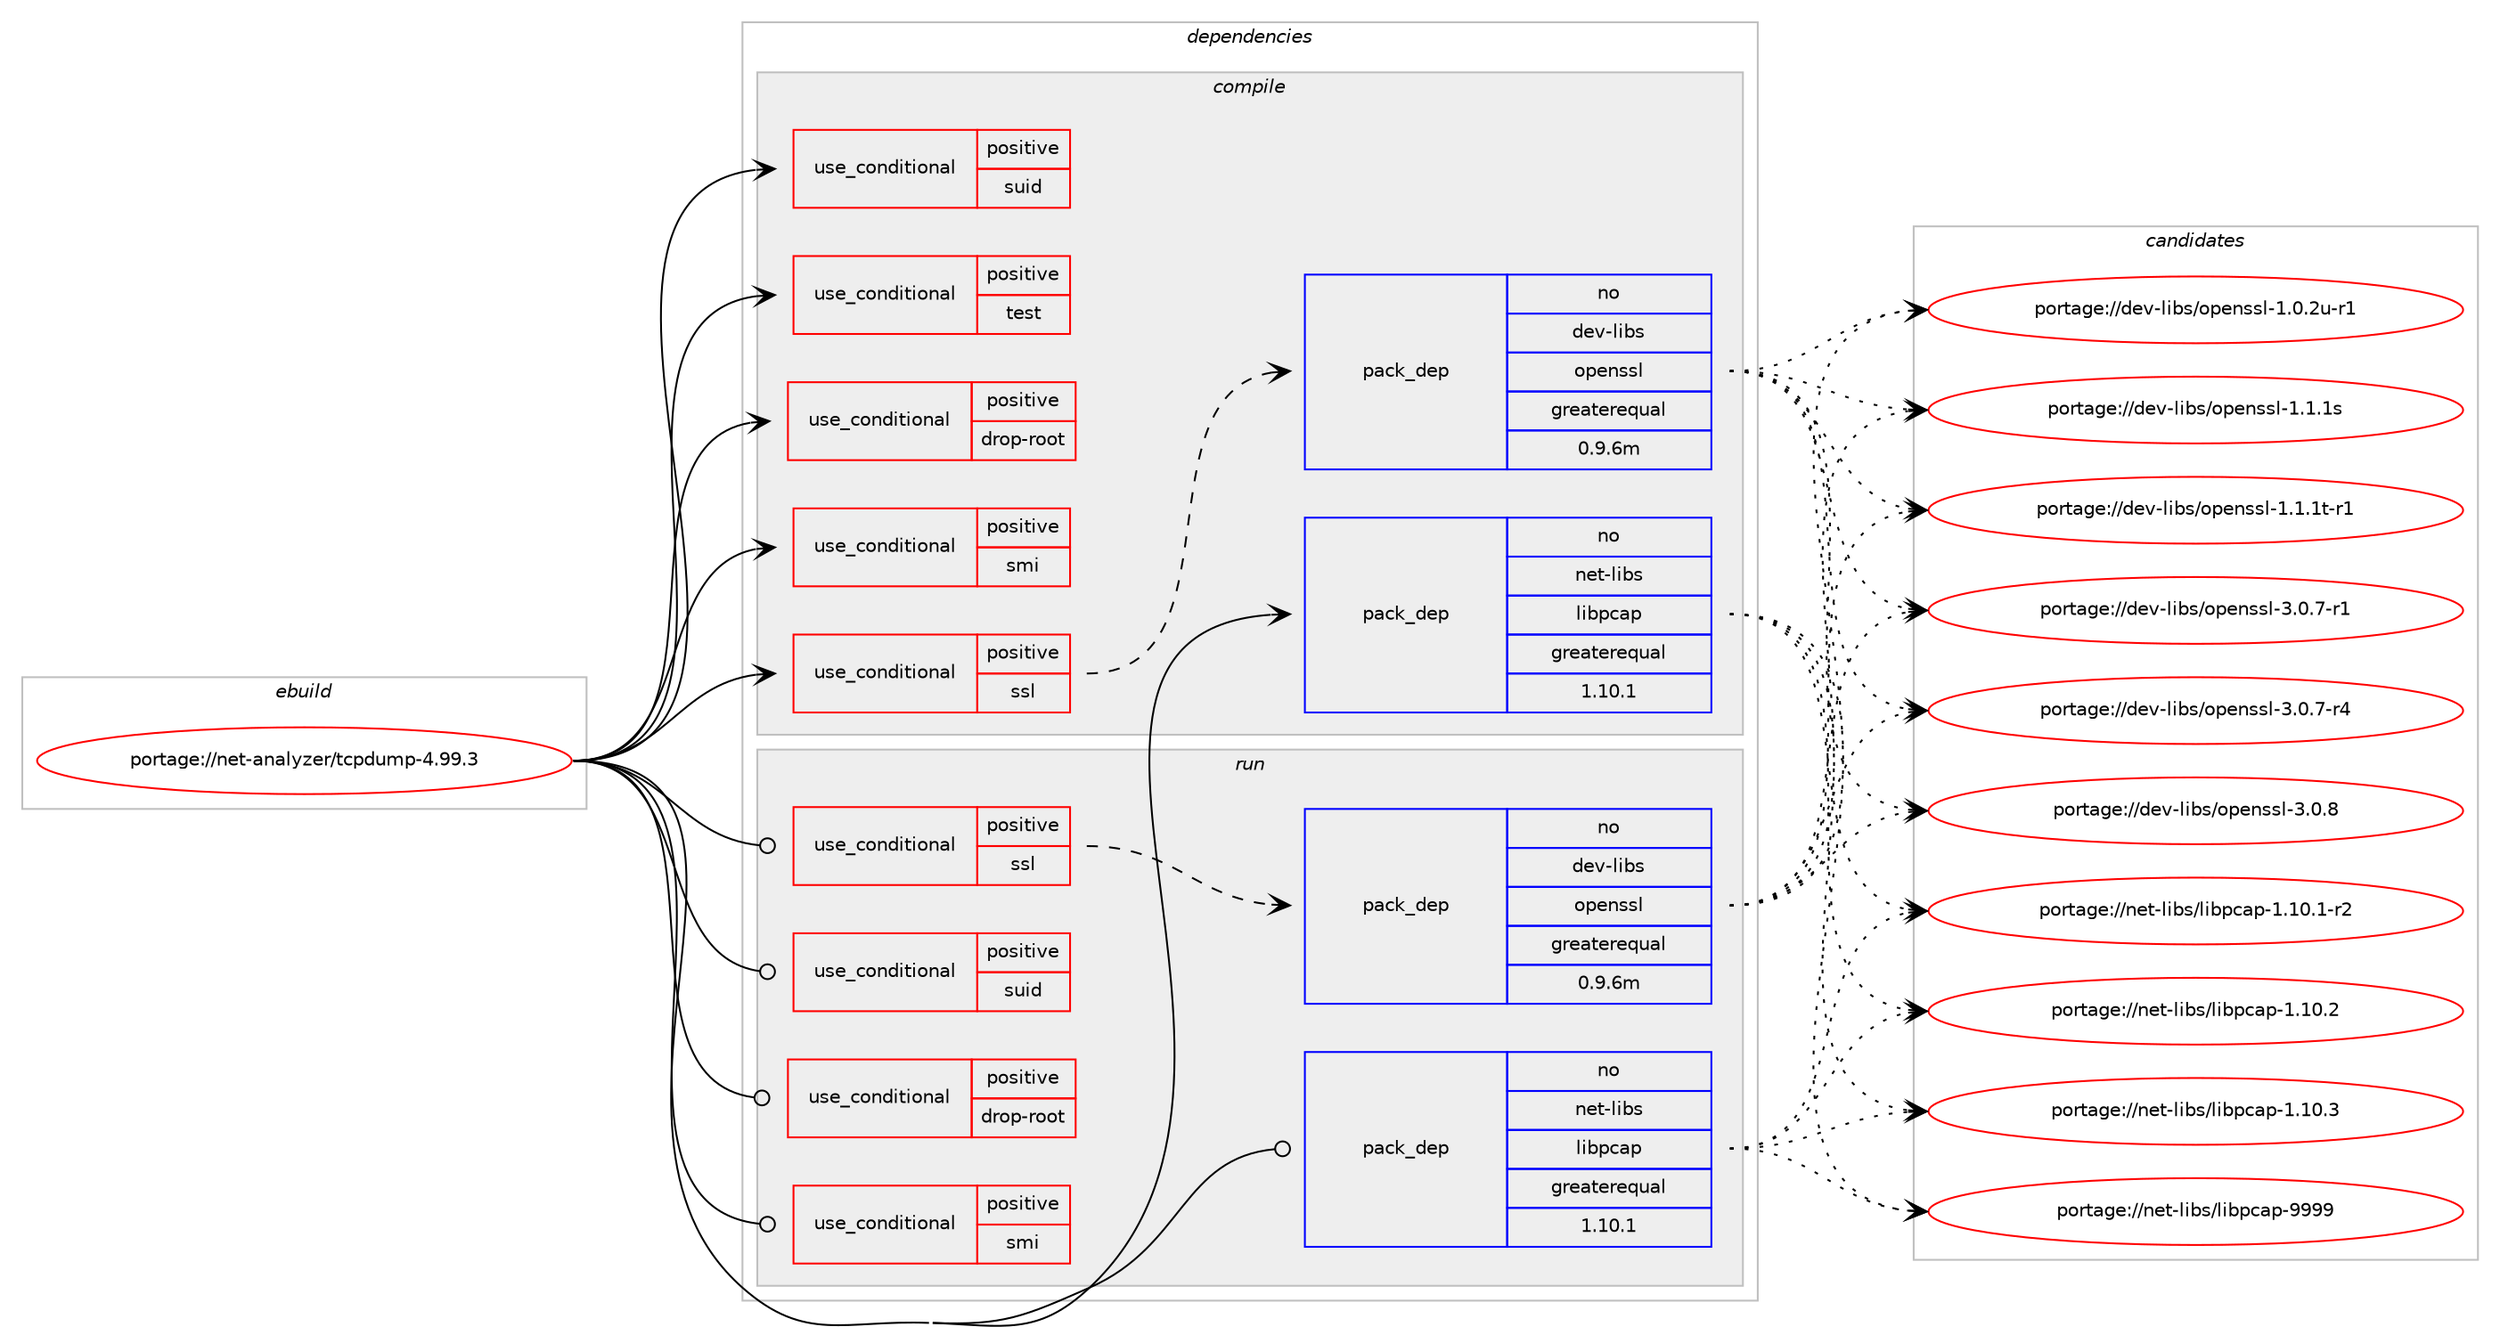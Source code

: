digraph prolog {

# *************
# Graph options
# *************

newrank=true;
concentrate=true;
compound=true;
graph [rankdir=LR,fontname=Helvetica,fontsize=10,ranksep=1.5];#, ranksep=2.5, nodesep=0.2];
edge  [arrowhead=vee];
node  [fontname=Helvetica,fontsize=10];

# **********
# The ebuild
# **********

subgraph cluster_leftcol {
color=gray;
rank=same;
label=<<i>ebuild</i>>;
id [label="portage://net-analyzer/tcpdump-4.99.3", color=red, width=4, href="../net-analyzer/tcpdump-4.99.3.svg"];
}

# ****************
# The dependencies
# ****************

subgraph cluster_midcol {
color=gray;
label=<<i>dependencies</i>>;
subgraph cluster_compile {
fillcolor="#eeeeee";
style=filled;
label=<<i>compile</i>>;
subgraph cond1 {
dependency1 [label=<<TABLE BORDER="0" CELLBORDER="1" CELLSPACING="0" CELLPADDING="4"><TR><TD ROWSPAN="3" CELLPADDING="10">use_conditional</TD></TR><TR><TD>positive</TD></TR><TR><TD>drop-root</TD></TR></TABLE>>, shape=none, color=red];
# *** BEGIN UNKNOWN DEPENDENCY TYPE (TODO) ***
# dependency1 -> package_dependency(portage://net-analyzer/tcpdump-4.99.3,install,no,acct-group,pcap,none,[,,],[],[])
# *** END UNKNOWN DEPENDENCY TYPE (TODO) ***

# *** BEGIN UNKNOWN DEPENDENCY TYPE (TODO) ***
# dependency1 -> package_dependency(portage://net-analyzer/tcpdump-4.99.3,install,no,acct-user,pcap,none,[,,],[],[])
# *** END UNKNOWN DEPENDENCY TYPE (TODO) ***

# *** BEGIN UNKNOWN DEPENDENCY TYPE (TODO) ***
# dependency1 -> package_dependency(portage://net-analyzer/tcpdump-4.99.3,install,no,sys-libs,libcap-ng,none,[,,],[],[])
# *** END UNKNOWN DEPENDENCY TYPE (TODO) ***

}
id:e -> dependency1:w [weight=20,style="solid",arrowhead="vee"];
subgraph cond2 {
dependency2 [label=<<TABLE BORDER="0" CELLBORDER="1" CELLSPACING="0" CELLPADDING="4"><TR><TD ROWSPAN="3" CELLPADDING="10">use_conditional</TD></TR><TR><TD>positive</TD></TR><TR><TD>smi</TD></TR></TABLE>>, shape=none, color=red];
# *** BEGIN UNKNOWN DEPENDENCY TYPE (TODO) ***
# dependency2 -> package_dependency(portage://net-analyzer/tcpdump-4.99.3,install,no,net-libs,libsmi,none,[,,],[],[])
# *** END UNKNOWN DEPENDENCY TYPE (TODO) ***

}
id:e -> dependency2:w [weight=20,style="solid",arrowhead="vee"];
subgraph cond3 {
dependency3 [label=<<TABLE BORDER="0" CELLBORDER="1" CELLSPACING="0" CELLPADDING="4"><TR><TD ROWSPAN="3" CELLPADDING="10">use_conditional</TD></TR><TR><TD>positive</TD></TR><TR><TD>ssl</TD></TR></TABLE>>, shape=none, color=red];
subgraph pack1 {
dependency4 [label=<<TABLE BORDER="0" CELLBORDER="1" CELLSPACING="0" CELLPADDING="4" WIDTH="220"><TR><TD ROWSPAN="6" CELLPADDING="30">pack_dep</TD></TR><TR><TD WIDTH="110">no</TD></TR><TR><TD>dev-libs</TD></TR><TR><TD>openssl</TD></TR><TR><TD>greaterequal</TD></TR><TR><TD>0.9.6m</TD></TR></TABLE>>, shape=none, color=blue];
}
dependency3:e -> dependency4:w [weight=20,style="dashed",arrowhead="vee"];
}
id:e -> dependency3:w [weight=20,style="solid",arrowhead="vee"];
subgraph cond4 {
dependency5 [label=<<TABLE BORDER="0" CELLBORDER="1" CELLSPACING="0" CELLPADDING="4"><TR><TD ROWSPAN="3" CELLPADDING="10">use_conditional</TD></TR><TR><TD>positive</TD></TR><TR><TD>suid</TD></TR></TABLE>>, shape=none, color=red];
# *** BEGIN UNKNOWN DEPENDENCY TYPE (TODO) ***
# dependency5 -> package_dependency(portage://net-analyzer/tcpdump-4.99.3,install,no,acct-group,pcap,none,[,,],[],[])
# *** END UNKNOWN DEPENDENCY TYPE (TODO) ***

# *** BEGIN UNKNOWN DEPENDENCY TYPE (TODO) ***
# dependency5 -> package_dependency(portage://net-analyzer/tcpdump-4.99.3,install,no,acct-user,pcap,none,[,,],[],[])
# *** END UNKNOWN DEPENDENCY TYPE (TODO) ***

}
id:e -> dependency5:w [weight=20,style="solid",arrowhead="vee"];
subgraph cond5 {
dependency6 [label=<<TABLE BORDER="0" CELLBORDER="1" CELLSPACING="0" CELLPADDING="4"><TR><TD ROWSPAN="3" CELLPADDING="10">use_conditional</TD></TR><TR><TD>positive</TD></TR><TR><TD>test</TD></TR></TABLE>>, shape=none, color=red];
# *** BEGIN UNKNOWN DEPENDENCY TYPE (TODO) ***
# dependency6 -> package_dependency(portage://net-analyzer/tcpdump-4.99.3,install,no,dev-lang,perl,none,[,,],[],[])
# *** END UNKNOWN DEPENDENCY TYPE (TODO) ***

}
id:e -> dependency6:w [weight=20,style="solid",arrowhead="vee"];
subgraph pack2 {
dependency7 [label=<<TABLE BORDER="0" CELLBORDER="1" CELLSPACING="0" CELLPADDING="4" WIDTH="220"><TR><TD ROWSPAN="6" CELLPADDING="30">pack_dep</TD></TR><TR><TD WIDTH="110">no</TD></TR><TR><TD>net-libs</TD></TR><TR><TD>libpcap</TD></TR><TR><TD>greaterequal</TD></TR><TR><TD>1.10.1</TD></TR></TABLE>>, shape=none, color=blue];
}
id:e -> dependency7:w [weight=20,style="solid",arrowhead="vee"];
}
subgraph cluster_compileandrun {
fillcolor="#eeeeee";
style=filled;
label=<<i>compile and run</i>>;
}
subgraph cluster_run {
fillcolor="#eeeeee";
style=filled;
label=<<i>run</i>>;
subgraph cond6 {
dependency8 [label=<<TABLE BORDER="0" CELLBORDER="1" CELLSPACING="0" CELLPADDING="4"><TR><TD ROWSPAN="3" CELLPADDING="10">use_conditional</TD></TR><TR><TD>positive</TD></TR><TR><TD>drop-root</TD></TR></TABLE>>, shape=none, color=red];
# *** BEGIN UNKNOWN DEPENDENCY TYPE (TODO) ***
# dependency8 -> package_dependency(portage://net-analyzer/tcpdump-4.99.3,run,no,acct-group,pcap,none,[,,],[],[])
# *** END UNKNOWN DEPENDENCY TYPE (TODO) ***

# *** BEGIN UNKNOWN DEPENDENCY TYPE (TODO) ***
# dependency8 -> package_dependency(portage://net-analyzer/tcpdump-4.99.3,run,no,acct-user,pcap,none,[,,],[],[])
# *** END UNKNOWN DEPENDENCY TYPE (TODO) ***

# *** BEGIN UNKNOWN DEPENDENCY TYPE (TODO) ***
# dependency8 -> package_dependency(portage://net-analyzer/tcpdump-4.99.3,run,no,sys-libs,libcap-ng,none,[,,],[],[])
# *** END UNKNOWN DEPENDENCY TYPE (TODO) ***

}
id:e -> dependency8:w [weight=20,style="solid",arrowhead="odot"];
subgraph cond7 {
dependency9 [label=<<TABLE BORDER="0" CELLBORDER="1" CELLSPACING="0" CELLPADDING="4"><TR><TD ROWSPAN="3" CELLPADDING="10">use_conditional</TD></TR><TR><TD>positive</TD></TR><TR><TD>smi</TD></TR></TABLE>>, shape=none, color=red];
# *** BEGIN UNKNOWN DEPENDENCY TYPE (TODO) ***
# dependency9 -> package_dependency(portage://net-analyzer/tcpdump-4.99.3,run,no,net-libs,libsmi,none,[,,],[],[])
# *** END UNKNOWN DEPENDENCY TYPE (TODO) ***

}
id:e -> dependency9:w [weight=20,style="solid",arrowhead="odot"];
subgraph cond8 {
dependency10 [label=<<TABLE BORDER="0" CELLBORDER="1" CELLSPACING="0" CELLPADDING="4"><TR><TD ROWSPAN="3" CELLPADDING="10">use_conditional</TD></TR><TR><TD>positive</TD></TR><TR><TD>ssl</TD></TR></TABLE>>, shape=none, color=red];
subgraph pack3 {
dependency11 [label=<<TABLE BORDER="0" CELLBORDER="1" CELLSPACING="0" CELLPADDING="4" WIDTH="220"><TR><TD ROWSPAN="6" CELLPADDING="30">pack_dep</TD></TR><TR><TD WIDTH="110">no</TD></TR><TR><TD>dev-libs</TD></TR><TR><TD>openssl</TD></TR><TR><TD>greaterequal</TD></TR><TR><TD>0.9.6m</TD></TR></TABLE>>, shape=none, color=blue];
}
dependency10:e -> dependency11:w [weight=20,style="dashed",arrowhead="vee"];
}
id:e -> dependency10:w [weight=20,style="solid",arrowhead="odot"];
subgraph cond9 {
dependency12 [label=<<TABLE BORDER="0" CELLBORDER="1" CELLSPACING="0" CELLPADDING="4"><TR><TD ROWSPAN="3" CELLPADDING="10">use_conditional</TD></TR><TR><TD>positive</TD></TR><TR><TD>suid</TD></TR></TABLE>>, shape=none, color=red];
# *** BEGIN UNKNOWN DEPENDENCY TYPE (TODO) ***
# dependency12 -> package_dependency(portage://net-analyzer/tcpdump-4.99.3,run,no,acct-group,pcap,none,[,,],[],[])
# *** END UNKNOWN DEPENDENCY TYPE (TODO) ***

# *** BEGIN UNKNOWN DEPENDENCY TYPE (TODO) ***
# dependency12 -> package_dependency(portage://net-analyzer/tcpdump-4.99.3,run,no,acct-user,pcap,none,[,,],[],[])
# *** END UNKNOWN DEPENDENCY TYPE (TODO) ***

}
id:e -> dependency12:w [weight=20,style="solid",arrowhead="odot"];
subgraph pack4 {
dependency13 [label=<<TABLE BORDER="0" CELLBORDER="1" CELLSPACING="0" CELLPADDING="4" WIDTH="220"><TR><TD ROWSPAN="6" CELLPADDING="30">pack_dep</TD></TR><TR><TD WIDTH="110">no</TD></TR><TR><TD>net-libs</TD></TR><TR><TD>libpcap</TD></TR><TR><TD>greaterequal</TD></TR><TR><TD>1.10.1</TD></TR></TABLE>>, shape=none, color=blue];
}
id:e -> dependency13:w [weight=20,style="solid",arrowhead="odot"];
}
}

# **************
# The candidates
# **************

subgraph cluster_choices {
rank=same;
color=gray;
label=<<i>candidates</i>>;

subgraph choice1 {
color=black;
nodesep=1;
choice1001011184510810598115471111121011101151151084549464846501174511449 [label="portage://dev-libs/openssl-1.0.2u-r1", color=red, width=4,href="../dev-libs/openssl-1.0.2u-r1.svg"];
choice100101118451081059811547111112101110115115108454946494649115 [label="portage://dev-libs/openssl-1.1.1s", color=red, width=4,href="../dev-libs/openssl-1.1.1s.svg"];
choice1001011184510810598115471111121011101151151084549464946491164511449 [label="portage://dev-libs/openssl-1.1.1t-r1", color=red, width=4,href="../dev-libs/openssl-1.1.1t-r1.svg"];
choice1001011184510810598115471111121011101151151084551464846554511449 [label="portage://dev-libs/openssl-3.0.7-r1", color=red, width=4,href="../dev-libs/openssl-3.0.7-r1.svg"];
choice1001011184510810598115471111121011101151151084551464846554511452 [label="portage://dev-libs/openssl-3.0.7-r4", color=red, width=4,href="../dev-libs/openssl-3.0.7-r4.svg"];
choice100101118451081059811547111112101110115115108455146484656 [label="portage://dev-libs/openssl-3.0.8", color=red, width=4,href="../dev-libs/openssl-3.0.8.svg"];
dependency4:e -> choice1001011184510810598115471111121011101151151084549464846501174511449:w [style=dotted,weight="100"];
dependency4:e -> choice100101118451081059811547111112101110115115108454946494649115:w [style=dotted,weight="100"];
dependency4:e -> choice1001011184510810598115471111121011101151151084549464946491164511449:w [style=dotted,weight="100"];
dependency4:e -> choice1001011184510810598115471111121011101151151084551464846554511449:w [style=dotted,weight="100"];
dependency4:e -> choice1001011184510810598115471111121011101151151084551464846554511452:w [style=dotted,weight="100"];
dependency4:e -> choice100101118451081059811547111112101110115115108455146484656:w [style=dotted,weight="100"];
}
subgraph choice2 {
color=black;
nodesep=1;
choice110101116451081059811547108105981129997112454946494846494511450 [label="portage://net-libs/libpcap-1.10.1-r2", color=red, width=4,href="../net-libs/libpcap-1.10.1-r2.svg"];
choice11010111645108105981154710810598112999711245494649484650 [label="portage://net-libs/libpcap-1.10.2", color=red, width=4,href="../net-libs/libpcap-1.10.2.svg"];
choice11010111645108105981154710810598112999711245494649484651 [label="portage://net-libs/libpcap-1.10.3", color=red, width=4,href="../net-libs/libpcap-1.10.3.svg"];
choice1101011164510810598115471081059811299971124557575757 [label="portage://net-libs/libpcap-9999", color=red, width=4,href="../net-libs/libpcap-9999.svg"];
dependency7:e -> choice110101116451081059811547108105981129997112454946494846494511450:w [style=dotted,weight="100"];
dependency7:e -> choice11010111645108105981154710810598112999711245494649484650:w [style=dotted,weight="100"];
dependency7:e -> choice11010111645108105981154710810598112999711245494649484651:w [style=dotted,weight="100"];
dependency7:e -> choice1101011164510810598115471081059811299971124557575757:w [style=dotted,weight="100"];
}
subgraph choice3 {
color=black;
nodesep=1;
choice1001011184510810598115471111121011101151151084549464846501174511449 [label="portage://dev-libs/openssl-1.0.2u-r1", color=red, width=4,href="../dev-libs/openssl-1.0.2u-r1.svg"];
choice100101118451081059811547111112101110115115108454946494649115 [label="portage://dev-libs/openssl-1.1.1s", color=red, width=4,href="../dev-libs/openssl-1.1.1s.svg"];
choice1001011184510810598115471111121011101151151084549464946491164511449 [label="portage://dev-libs/openssl-1.1.1t-r1", color=red, width=4,href="../dev-libs/openssl-1.1.1t-r1.svg"];
choice1001011184510810598115471111121011101151151084551464846554511449 [label="portage://dev-libs/openssl-3.0.7-r1", color=red, width=4,href="../dev-libs/openssl-3.0.7-r1.svg"];
choice1001011184510810598115471111121011101151151084551464846554511452 [label="portage://dev-libs/openssl-3.0.7-r4", color=red, width=4,href="../dev-libs/openssl-3.0.7-r4.svg"];
choice100101118451081059811547111112101110115115108455146484656 [label="portage://dev-libs/openssl-3.0.8", color=red, width=4,href="../dev-libs/openssl-3.0.8.svg"];
dependency11:e -> choice1001011184510810598115471111121011101151151084549464846501174511449:w [style=dotted,weight="100"];
dependency11:e -> choice100101118451081059811547111112101110115115108454946494649115:w [style=dotted,weight="100"];
dependency11:e -> choice1001011184510810598115471111121011101151151084549464946491164511449:w [style=dotted,weight="100"];
dependency11:e -> choice1001011184510810598115471111121011101151151084551464846554511449:w [style=dotted,weight="100"];
dependency11:e -> choice1001011184510810598115471111121011101151151084551464846554511452:w [style=dotted,weight="100"];
dependency11:e -> choice100101118451081059811547111112101110115115108455146484656:w [style=dotted,weight="100"];
}
subgraph choice4 {
color=black;
nodesep=1;
choice110101116451081059811547108105981129997112454946494846494511450 [label="portage://net-libs/libpcap-1.10.1-r2", color=red, width=4,href="../net-libs/libpcap-1.10.1-r2.svg"];
choice11010111645108105981154710810598112999711245494649484650 [label="portage://net-libs/libpcap-1.10.2", color=red, width=4,href="../net-libs/libpcap-1.10.2.svg"];
choice11010111645108105981154710810598112999711245494649484651 [label="portage://net-libs/libpcap-1.10.3", color=red, width=4,href="../net-libs/libpcap-1.10.3.svg"];
choice1101011164510810598115471081059811299971124557575757 [label="portage://net-libs/libpcap-9999", color=red, width=4,href="../net-libs/libpcap-9999.svg"];
dependency13:e -> choice110101116451081059811547108105981129997112454946494846494511450:w [style=dotted,weight="100"];
dependency13:e -> choice11010111645108105981154710810598112999711245494649484650:w [style=dotted,weight="100"];
dependency13:e -> choice11010111645108105981154710810598112999711245494649484651:w [style=dotted,weight="100"];
dependency13:e -> choice1101011164510810598115471081059811299971124557575757:w [style=dotted,weight="100"];
}
}

}

